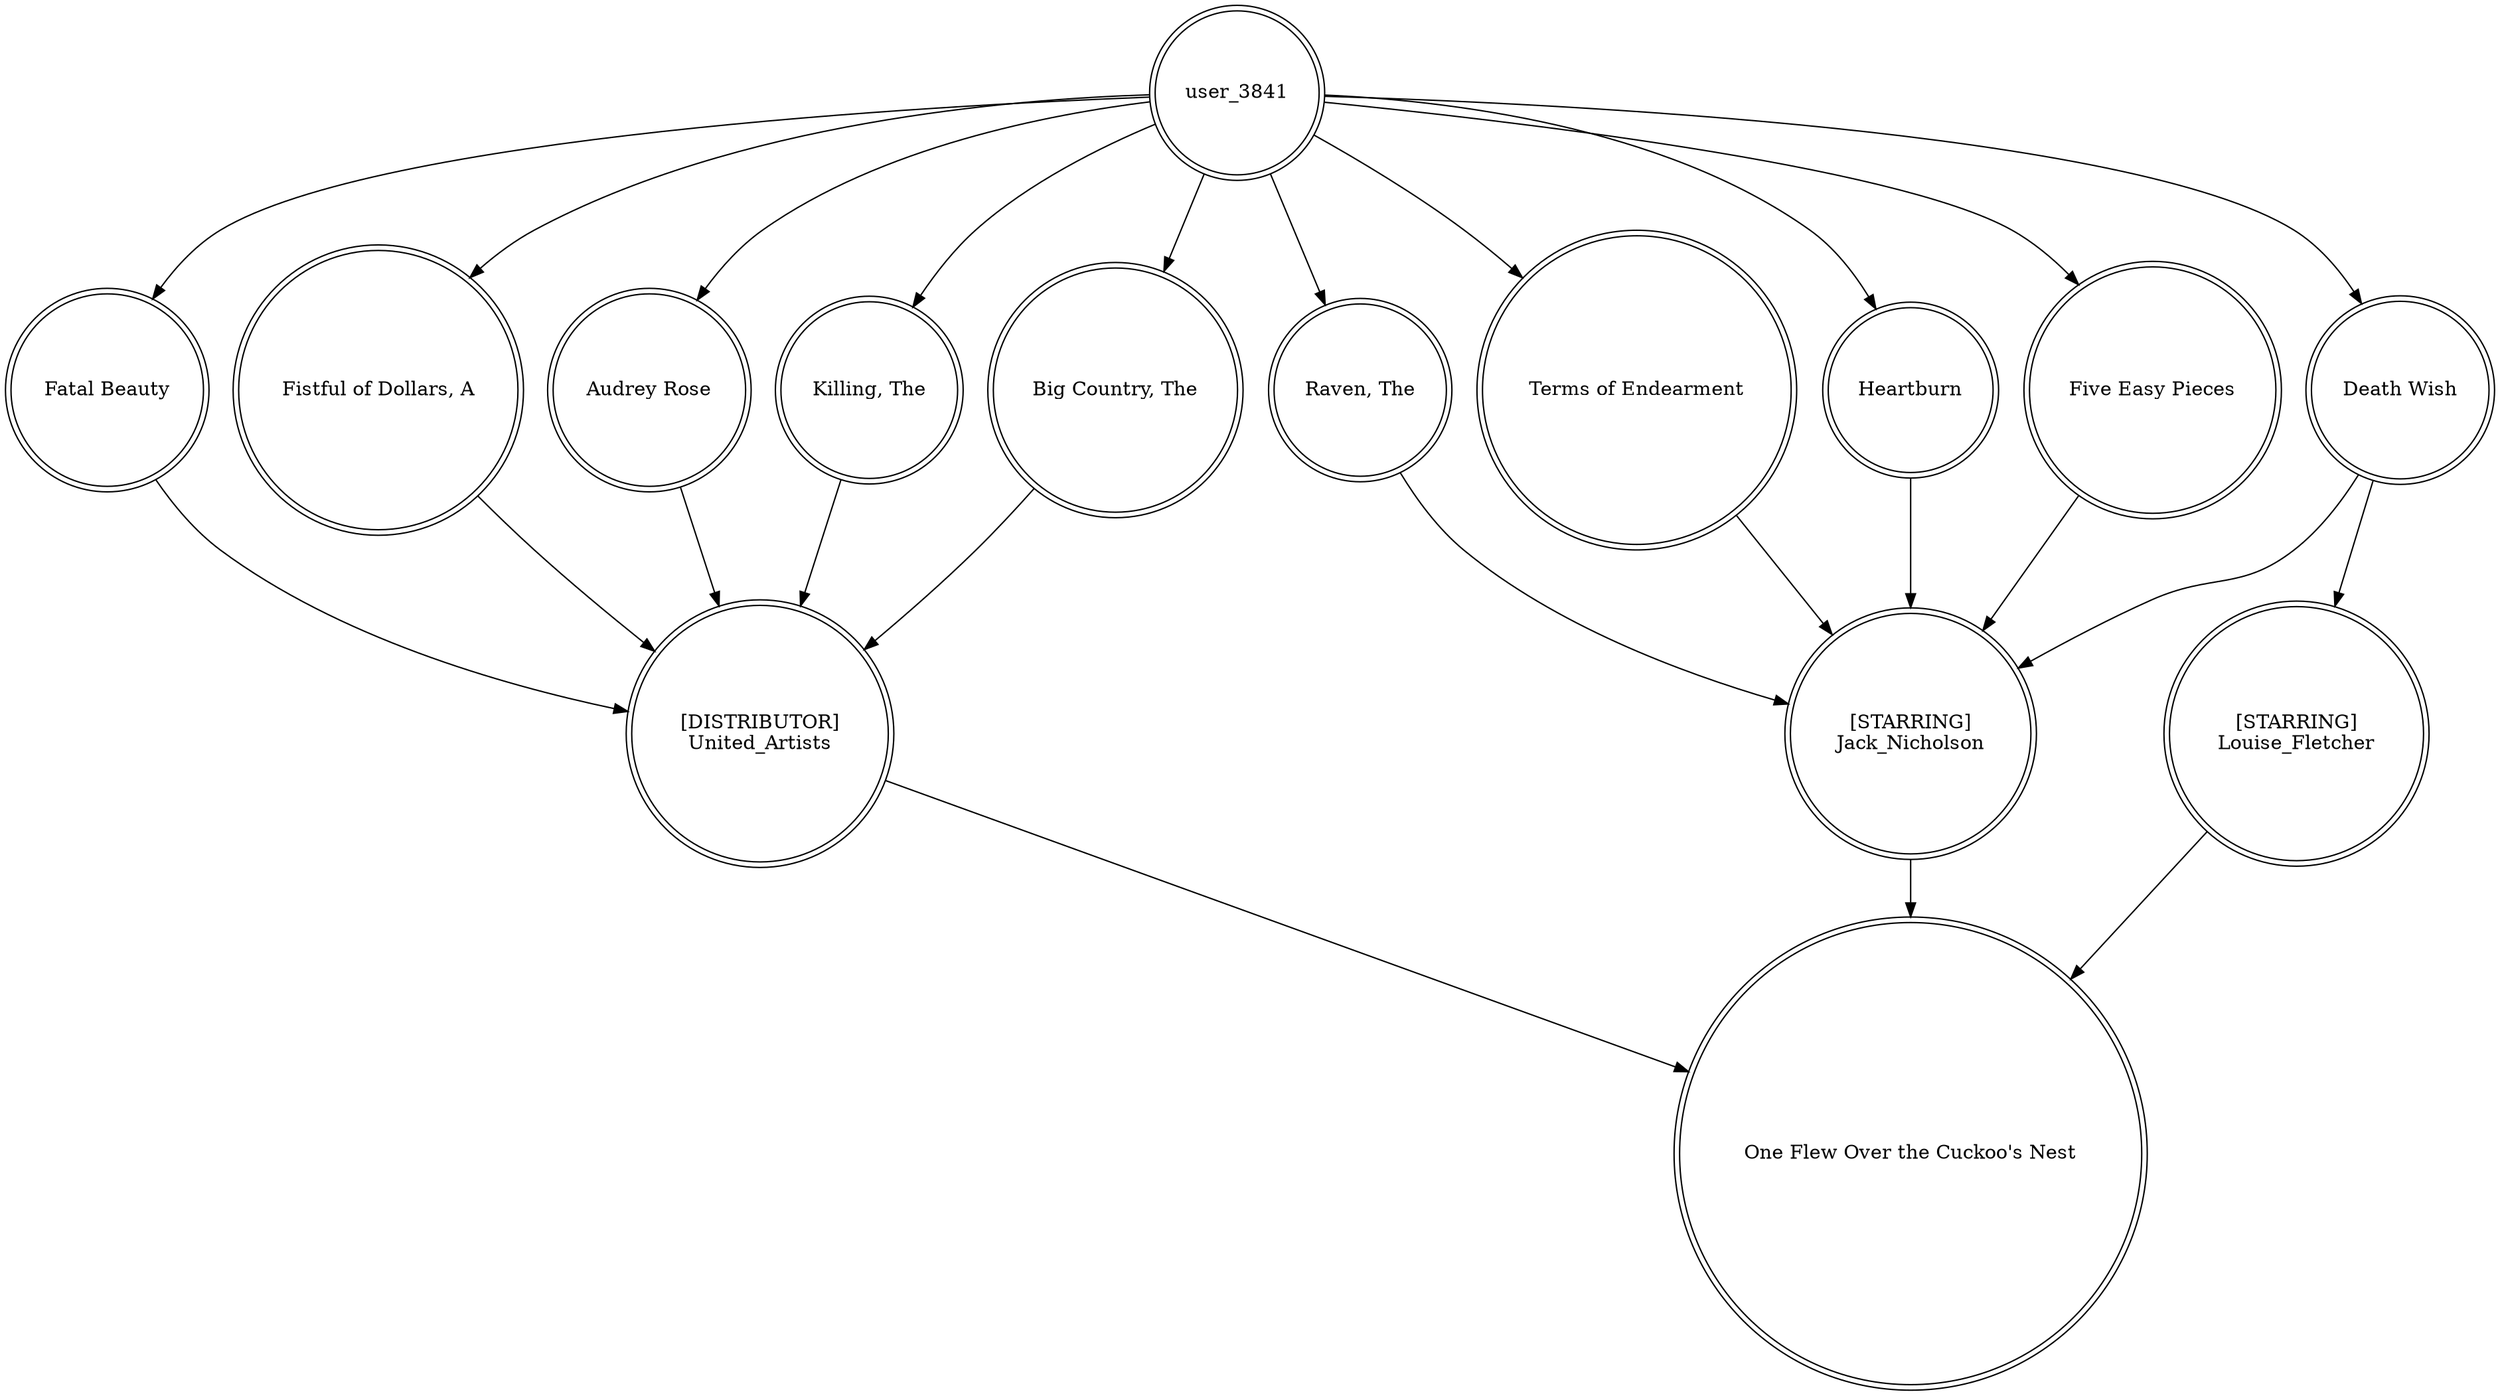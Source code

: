 digraph finite_state_machine {
	node [shape=doublecircle]
	user_3841 -> "Fatal Beauty"
	"Raven, The" -> "[STARRING]
Jack_Nicholson"
	user_3841 -> "Fistful of Dollars, A"
	user_3841 -> "Terms of Endearment"
	user_3841 -> Heartburn
	"[STARRING]
Louise_Fletcher" -> "One Flew Over the Cuckoo's Nest"
	user_3841 -> "Five Easy Pieces"
	Heartburn -> "[STARRING]
Jack_Nicholson"
	"Audrey Rose" -> "[DISTRIBUTOR]
United_Artists"
	"Death Wish" -> "[STARRING]
Jack_Nicholson"
	"Fistful of Dollars, A" -> "[DISTRIBUTOR]
United_Artists"
	"Five Easy Pieces" -> "[STARRING]
Jack_Nicholson"
	user_3841 -> "Killing, The"
	"Killing, The" -> "[DISTRIBUTOR]
United_Artists"
	user_3841 -> "Big Country, The"
	user_3841 -> "Death Wish"
	"Big Country, The" -> "[DISTRIBUTOR]
United_Artists"
	"Fatal Beauty" -> "[DISTRIBUTOR]
United_Artists"
	"[STARRING]
Jack_Nicholson" -> "One Flew Over the Cuckoo's Nest"
	"[DISTRIBUTOR]
United_Artists" -> "One Flew Over the Cuckoo's Nest"
	user_3841 -> "Audrey Rose"
	user_3841 -> "Raven, The"
	"Terms of Endearment" -> "[STARRING]
Jack_Nicholson"
	"Death Wish" -> "[STARRING]
Louise_Fletcher"
}
